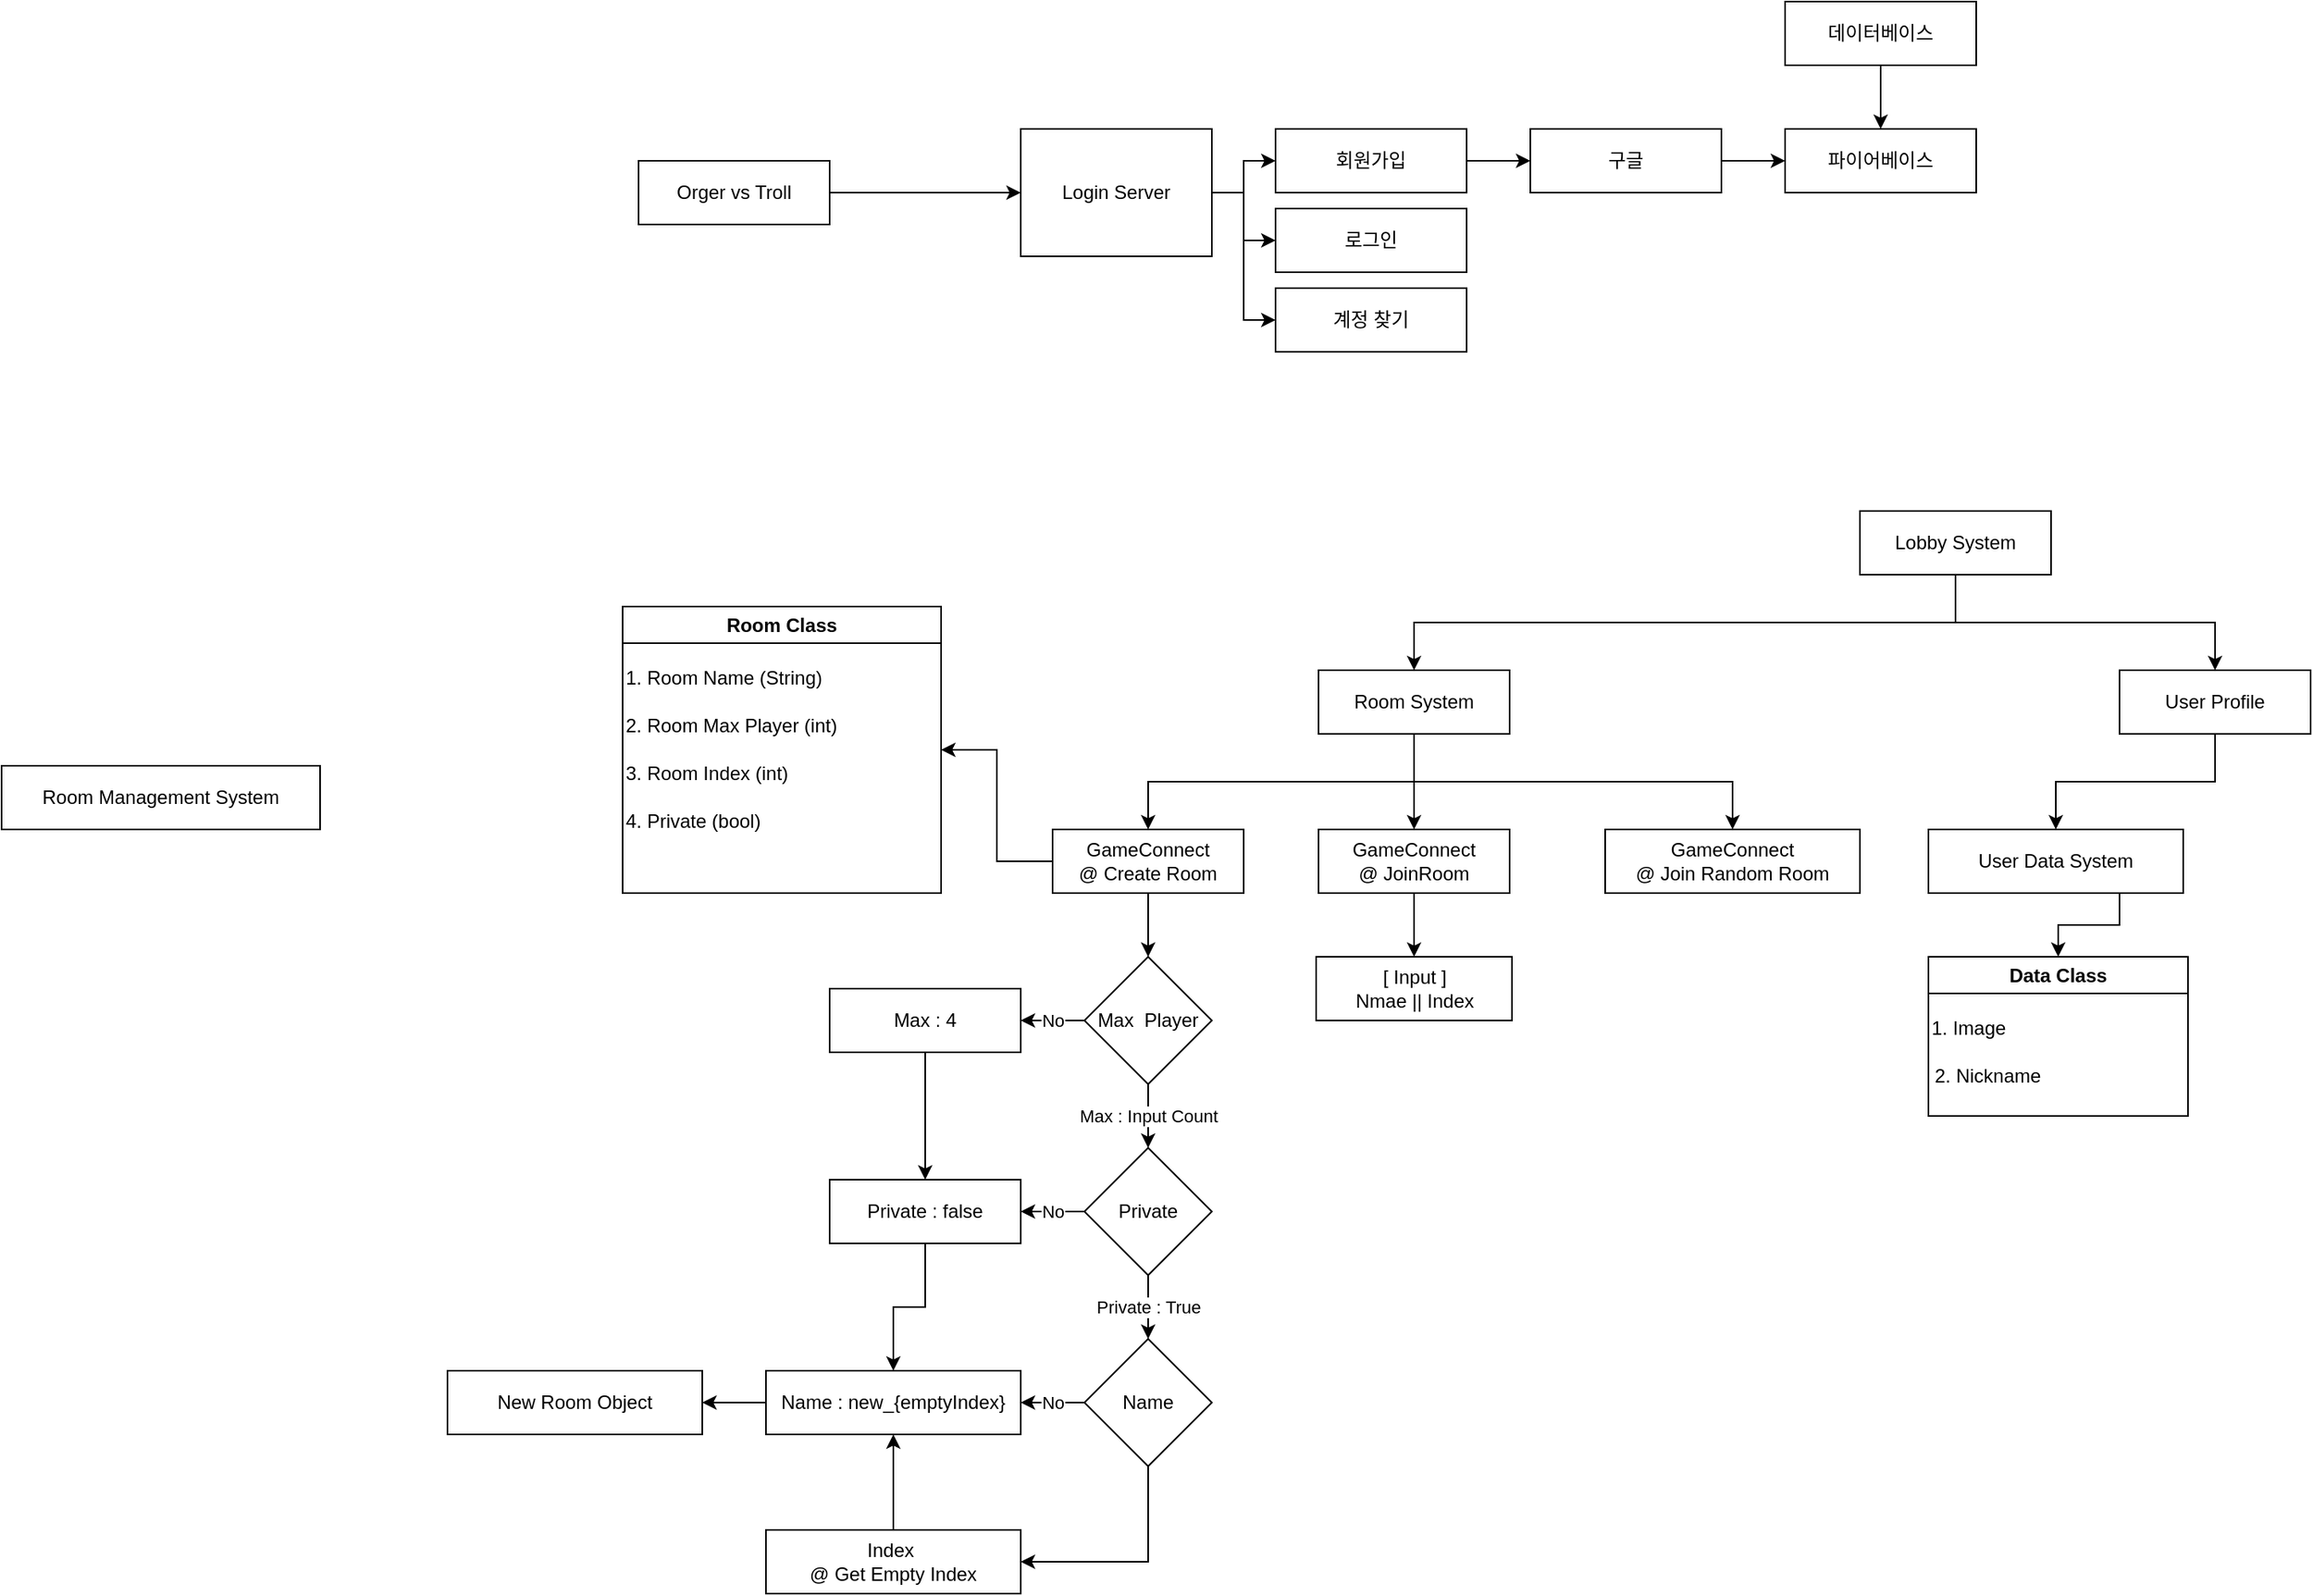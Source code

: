 <mxfile version="21.3.7" type="github">
  <diagram id="C5RBs43oDa-KdzZeNtuy" name="Page-1">
    <mxGraphModel dx="2336" dy="796" grid="1" gridSize="10" guides="1" tooltips="1" connect="1" arrows="1" fold="1" page="1" pageScale="1" pageWidth="827" pageHeight="1169" math="0" shadow="0">
      <root>
        <mxCell id="WIyWlLk6GJQsqaUBKTNV-0" />
        <mxCell id="WIyWlLk6GJQsqaUBKTNV-1" parent="WIyWlLk6GJQsqaUBKTNV-0" />
        <mxCell id="eu6iZmVDXHD_G9yCicwP-2" style="edgeStyle=orthogonalEdgeStyle;rounded=0;orthogonalLoop=1;jettySize=auto;html=1;exitX=1;exitY=0.5;exitDx=0;exitDy=0;entryX=0;entryY=0.5;entryDx=0;entryDy=0;" parent="WIyWlLk6GJQsqaUBKTNV-1" source="eu6iZmVDXHD_G9yCicwP-0" target="eu6iZmVDXHD_G9yCicwP-1" edge="1">
          <mxGeometry relative="1" as="geometry" />
        </mxCell>
        <mxCell id="eu6iZmVDXHD_G9yCicwP-0" value="Orger vs Troll" style="rounded=0;whiteSpace=wrap;html=1;" parent="WIyWlLk6GJQsqaUBKTNV-1" vertex="1">
          <mxGeometry x="40" y="140" width="120" height="40" as="geometry" />
        </mxCell>
        <mxCell id="eu6iZmVDXHD_G9yCicwP-5" style="edgeStyle=orthogonalEdgeStyle;rounded=0;orthogonalLoop=1;jettySize=auto;html=1;exitX=1;exitY=0.5;exitDx=0;exitDy=0;entryX=0;entryY=0.5;entryDx=0;entryDy=0;" parent="WIyWlLk6GJQsqaUBKTNV-1" source="eu6iZmVDXHD_G9yCicwP-1" target="eu6iZmVDXHD_G9yCicwP-3" edge="1">
          <mxGeometry relative="1" as="geometry" />
        </mxCell>
        <mxCell id="eu6iZmVDXHD_G9yCicwP-6" style="edgeStyle=orthogonalEdgeStyle;rounded=0;orthogonalLoop=1;jettySize=auto;html=1;exitX=1;exitY=0.5;exitDx=0;exitDy=0;entryX=0;entryY=0.5;entryDx=0;entryDy=0;" parent="WIyWlLk6GJQsqaUBKTNV-1" source="eu6iZmVDXHD_G9yCicwP-1" target="eu6iZmVDXHD_G9yCicwP-4" edge="1">
          <mxGeometry relative="1" as="geometry" />
        </mxCell>
        <mxCell id="eu6iZmVDXHD_G9yCicwP-8" style="edgeStyle=orthogonalEdgeStyle;rounded=0;orthogonalLoop=1;jettySize=auto;html=1;exitX=1;exitY=0.5;exitDx=0;exitDy=0;entryX=0;entryY=0.5;entryDx=0;entryDy=0;" parent="WIyWlLk6GJQsqaUBKTNV-1" source="eu6iZmVDXHD_G9yCicwP-1" target="eu6iZmVDXHD_G9yCicwP-7" edge="1">
          <mxGeometry relative="1" as="geometry" />
        </mxCell>
        <mxCell id="eu6iZmVDXHD_G9yCicwP-1" value="Login Server" style="rounded=0;whiteSpace=wrap;html=1;" parent="WIyWlLk6GJQsqaUBKTNV-1" vertex="1">
          <mxGeometry x="280" y="120" width="120" height="80" as="geometry" />
        </mxCell>
        <mxCell id="eu6iZmVDXHD_G9yCicwP-10" style="edgeStyle=orthogonalEdgeStyle;rounded=0;orthogonalLoop=1;jettySize=auto;html=1;exitX=1;exitY=0.5;exitDx=0;exitDy=0;entryX=0;entryY=0.5;entryDx=0;entryDy=0;" parent="WIyWlLk6GJQsqaUBKTNV-1" source="eu6iZmVDXHD_G9yCicwP-3" target="eu6iZmVDXHD_G9yCicwP-9" edge="1">
          <mxGeometry relative="1" as="geometry" />
        </mxCell>
        <mxCell id="eu6iZmVDXHD_G9yCicwP-3" value="회원가입" style="rounded=0;whiteSpace=wrap;html=1;" parent="WIyWlLk6GJQsqaUBKTNV-1" vertex="1">
          <mxGeometry x="440" y="120" width="120" height="40" as="geometry" />
        </mxCell>
        <mxCell id="eu6iZmVDXHD_G9yCicwP-4" value="로그인" style="rounded=0;whiteSpace=wrap;html=1;" parent="WIyWlLk6GJQsqaUBKTNV-1" vertex="1">
          <mxGeometry x="440" y="170" width="120" height="40" as="geometry" />
        </mxCell>
        <mxCell id="eu6iZmVDXHD_G9yCicwP-7" value="계정 찾기" style="rounded=0;whiteSpace=wrap;html=1;" parent="WIyWlLk6GJQsqaUBKTNV-1" vertex="1">
          <mxGeometry x="440" y="220" width="120" height="40" as="geometry" />
        </mxCell>
        <mxCell id="eu6iZmVDXHD_G9yCicwP-12" style="edgeStyle=orthogonalEdgeStyle;rounded=0;orthogonalLoop=1;jettySize=auto;html=1;exitX=1;exitY=0.5;exitDx=0;exitDy=0;entryX=0;entryY=0.5;entryDx=0;entryDy=0;" parent="WIyWlLk6GJQsqaUBKTNV-1" source="eu6iZmVDXHD_G9yCicwP-9" target="eu6iZmVDXHD_G9yCicwP-11" edge="1">
          <mxGeometry relative="1" as="geometry" />
        </mxCell>
        <mxCell id="eu6iZmVDXHD_G9yCicwP-9" value="구글" style="rounded=0;whiteSpace=wrap;html=1;" parent="WIyWlLk6GJQsqaUBKTNV-1" vertex="1">
          <mxGeometry x="600" y="120" width="120" height="40" as="geometry" />
        </mxCell>
        <mxCell id="eu6iZmVDXHD_G9yCicwP-11" value="파이어베이스" style="rounded=0;whiteSpace=wrap;html=1;" parent="WIyWlLk6GJQsqaUBKTNV-1" vertex="1">
          <mxGeometry x="760" y="120" width="120" height="40" as="geometry" />
        </mxCell>
        <mxCell id="eu6iZmVDXHD_G9yCicwP-14" style="edgeStyle=orthogonalEdgeStyle;rounded=0;orthogonalLoop=1;jettySize=auto;html=1;exitX=0.5;exitY=1;exitDx=0;exitDy=0;entryX=0.5;entryY=0;entryDx=0;entryDy=0;" parent="WIyWlLk6GJQsqaUBKTNV-1" source="eu6iZmVDXHD_G9yCicwP-13" target="eu6iZmVDXHD_G9yCicwP-11" edge="1">
          <mxGeometry relative="1" as="geometry" />
        </mxCell>
        <mxCell id="eu6iZmVDXHD_G9yCicwP-13" value="데이터베이스" style="rounded=0;whiteSpace=wrap;html=1;" parent="WIyWlLk6GJQsqaUBKTNV-1" vertex="1">
          <mxGeometry x="760" y="40" width="120" height="40" as="geometry" />
        </mxCell>
        <mxCell id="qGuW3kAqMhyCMjiLsScZ-16" style="edgeStyle=orthogonalEdgeStyle;rounded=0;orthogonalLoop=1;jettySize=auto;html=1;exitX=0.5;exitY=1;exitDx=0;exitDy=0;entryX=0.5;entryY=0;entryDx=0;entryDy=0;" edge="1" parent="WIyWlLk6GJQsqaUBKTNV-1" source="qGuW3kAqMhyCMjiLsScZ-0" target="qGuW3kAqMhyCMjiLsScZ-12">
          <mxGeometry relative="1" as="geometry" />
        </mxCell>
        <mxCell id="qGuW3kAqMhyCMjiLsScZ-17" style="edgeStyle=orthogonalEdgeStyle;rounded=0;orthogonalLoop=1;jettySize=auto;html=1;exitX=0.5;exitY=1;exitDx=0;exitDy=0;entryX=0.5;entryY=0;entryDx=0;entryDy=0;" edge="1" parent="WIyWlLk6GJQsqaUBKTNV-1" source="qGuW3kAqMhyCMjiLsScZ-0" target="qGuW3kAqMhyCMjiLsScZ-11">
          <mxGeometry relative="1" as="geometry" />
        </mxCell>
        <mxCell id="qGuW3kAqMhyCMjiLsScZ-0" value="Lobby System" style="rounded=0;whiteSpace=wrap;html=1;" vertex="1" parent="WIyWlLk6GJQsqaUBKTNV-1">
          <mxGeometry x="807" y="360" width="120" height="40" as="geometry" />
        </mxCell>
        <mxCell id="qGuW3kAqMhyCMjiLsScZ-43" style="edgeStyle=orthogonalEdgeStyle;rounded=0;orthogonalLoop=1;jettySize=auto;html=1;exitX=0;exitY=0.5;exitDx=0;exitDy=0;entryX=1;entryY=0.5;entryDx=0;entryDy=0;" edge="1" parent="WIyWlLk6GJQsqaUBKTNV-1" source="qGuW3kAqMhyCMjiLsScZ-5" target="qGuW3kAqMhyCMjiLsScZ-29">
          <mxGeometry relative="1" as="geometry" />
        </mxCell>
        <mxCell id="qGuW3kAqMhyCMjiLsScZ-44" style="edgeStyle=orthogonalEdgeStyle;rounded=0;orthogonalLoop=1;jettySize=auto;html=1;exitX=0.5;exitY=1;exitDx=0;exitDy=0;entryX=0.5;entryY=0;entryDx=0;entryDy=0;" edge="1" parent="WIyWlLk6GJQsqaUBKTNV-1" source="qGuW3kAqMhyCMjiLsScZ-5" target="qGuW3kAqMhyCMjiLsScZ-41">
          <mxGeometry relative="1" as="geometry" />
        </mxCell>
        <mxCell id="qGuW3kAqMhyCMjiLsScZ-5" value="GameConnect&lt;br&gt;@ Create Room" style="rounded=0;whiteSpace=wrap;html=1;" vertex="1" parent="WIyWlLk6GJQsqaUBKTNV-1">
          <mxGeometry x="300" y="560" width="120" height="40" as="geometry" />
        </mxCell>
        <mxCell id="qGuW3kAqMhyCMjiLsScZ-6" value="GameConnect&lt;br&gt;@ Join Random Room" style="rounded=0;whiteSpace=wrap;html=1;" vertex="1" parent="WIyWlLk6GJQsqaUBKTNV-1">
          <mxGeometry x="647" y="560" width="160" height="40" as="geometry" />
        </mxCell>
        <mxCell id="qGuW3kAqMhyCMjiLsScZ-40" style="edgeStyle=orthogonalEdgeStyle;rounded=0;orthogonalLoop=1;jettySize=auto;html=1;exitX=0.5;exitY=1;exitDx=0;exitDy=0;entryX=0.5;entryY=0;entryDx=0;entryDy=0;" edge="1" parent="WIyWlLk6GJQsqaUBKTNV-1" source="qGuW3kAqMhyCMjiLsScZ-7" target="qGuW3kAqMhyCMjiLsScZ-38">
          <mxGeometry relative="1" as="geometry" />
        </mxCell>
        <mxCell id="qGuW3kAqMhyCMjiLsScZ-7" value="GameConnect&lt;br&gt;@ JoinRoom" style="rounded=0;whiteSpace=wrap;html=1;" vertex="1" parent="WIyWlLk6GJQsqaUBKTNV-1">
          <mxGeometry x="467" y="560" width="120" height="40" as="geometry" />
        </mxCell>
        <mxCell id="qGuW3kAqMhyCMjiLsScZ-21" style="edgeStyle=orthogonalEdgeStyle;rounded=0;orthogonalLoop=1;jettySize=auto;html=1;exitX=0.5;exitY=1;exitDx=0;exitDy=0;entryX=0.5;entryY=0;entryDx=0;entryDy=0;" edge="1" parent="WIyWlLk6GJQsqaUBKTNV-1" source="qGuW3kAqMhyCMjiLsScZ-11" target="qGuW3kAqMhyCMjiLsScZ-20">
          <mxGeometry relative="1" as="geometry" />
        </mxCell>
        <mxCell id="qGuW3kAqMhyCMjiLsScZ-11" value="User Profile" style="rounded=0;whiteSpace=wrap;html=1;" vertex="1" parent="WIyWlLk6GJQsqaUBKTNV-1">
          <mxGeometry x="970" y="460" width="120" height="40" as="geometry" />
        </mxCell>
        <mxCell id="qGuW3kAqMhyCMjiLsScZ-13" style="edgeStyle=orthogonalEdgeStyle;rounded=0;orthogonalLoop=1;jettySize=auto;html=1;exitX=0.5;exitY=1;exitDx=0;exitDy=0;entryX=0.5;entryY=0;entryDx=0;entryDy=0;" edge="1" parent="WIyWlLk6GJQsqaUBKTNV-1" source="qGuW3kAqMhyCMjiLsScZ-12" target="qGuW3kAqMhyCMjiLsScZ-5">
          <mxGeometry relative="1" as="geometry" />
        </mxCell>
        <mxCell id="qGuW3kAqMhyCMjiLsScZ-18" style="edgeStyle=orthogonalEdgeStyle;rounded=0;orthogonalLoop=1;jettySize=auto;html=1;exitX=0.5;exitY=1;exitDx=0;exitDy=0;entryX=0.5;entryY=0;entryDx=0;entryDy=0;" edge="1" parent="WIyWlLk6GJQsqaUBKTNV-1" source="qGuW3kAqMhyCMjiLsScZ-12" target="qGuW3kAqMhyCMjiLsScZ-7">
          <mxGeometry relative="1" as="geometry" />
        </mxCell>
        <mxCell id="qGuW3kAqMhyCMjiLsScZ-19" style="edgeStyle=orthogonalEdgeStyle;rounded=0;orthogonalLoop=1;jettySize=auto;html=1;exitX=0.5;exitY=1;exitDx=0;exitDy=0;entryX=0.5;entryY=0;entryDx=0;entryDy=0;" edge="1" parent="WIyWlLk6GJQsqaUBKTNV-1" source="qGuW3kAqMhyCMjiLsScZ-12" target="qGuW3kAqMhyCMjiLsScZ-6">
          <mxGeometry relative="1" as="geometry" />
        </mxCell>
        <mxCell id="qGuW3kAqMhyCMjiLsScZ-12" value="Room System" style="rounded=0;whiteSpace=wrap;html=1;" vertex="1" parent="WIyWlLk6GJQsqaUBKTNV-1">
          <mxGeometry x="467" y="460" width="120" height="40" as="geometry" />
        </mxCell>
        <mxCell id="qGuW3kAqMhyCMjiLsScZ-26" style="edgeStyle=orthogonalEdgeStyle;rounded=0;orthogonalLoop=1;jettySize=auto;html=1;exitX=0.75;exitY=1;exitDx=0;exitDy=0;entryX=0.5;entryY=0;entryDx=0;entryDy=0;" edge="1" parent="WIyWlLk6GJQsqaUBKTNV-1" source="qGuW3kAqMhyCMjiLsScZ-20" target="qGuW3kAqMhyCMjiLsScZ-22">
          <mxGeometry relative="1" as="geometry" />
        </mxCell>
        <mxCell id="qGuW3kAqMhyCMjiLsScZ-20" value="User Data System" style="rounded=0;whiteSpace=wrap;html=1;" vertex="1" parent="WIyWlLk6GJQsqaUBKTNV-1">
          <mxGeometry x="850" y="560" width="160" height="40" as="geometry" />
        </mxCell>
        <mxCell id="qGuW3kAqMhyCMjiLsScZ-22" value="Data Class" style="swimlane;whiteSpace=wrap;html=1;" vertex="1" parent="WIyWlLk6GJQsqaUBKTNV-1">
          <mxGeometry x="850" y="640" width="163" height="100" as="geometry" />
        </mxCell>
        <mxCell id="qGuW3kAqMhyCMjiLsScZ-23" value="1. Image" style="text;html=1;strokeColor=none;fillColor=none;align=left;verticalAlign=middle;whiteSpace=wrap;rounded=0;" vertex="1" parent="qGuW3kAqMhyCMjiLsScZ-22">
          <mxGeometry y="30" width="160" height="30" as="geometry" />
        </mxCell>
        <mxCell id="qGuW3kAqMhyCMjiLsScZ-24" value="2. Nickname" style="text;html=1;strokeColor=none;fillColor=none;align=left;verticalAlign=middle;whiteSpace=wrap;rounded=0;" vertex="1" parent="qGuW3kAqMhyCMjiLsScZ-22">
          <mxGeometry x="1.5" y="60" width="160" height="30" as="geometry" />
        </mxCell>
        <mxCell id="qGuW3kAqMhyCMjiLsScZ-29" value="Room Class" style="swimlane;whiteSpace=wrap;html=1;" vertex="1" parent="WIyWlLk6GJQsqaUBKTNV-1">
          <mxGeometry x="30" y="420" width="200" height="180" as="geometry" />
        </mxCell>
        <mxCell id="qGuW3kAqMhyCMjiLsScZ-30" value="1. Room Name (String)" style="text;html=1;strokeColor=none;fillColor=none;align=left;verticalAlign=middle;whiteSpace=wrap;rounded=0;" vertex="1" parent="qGuW3kAqMhyCMjiLsScZ-29">
          <mxGeometry y="30" width="200" height="30" as="geometry" />
        </mxCell>
        <mxCell id="qGuW3kAqMhyCMjiLsScZ-31" value="2. Room Max Player (int)" style="text;html=1;strokeColor=none;fillColor=none;align=left;verticalAlign=middle;whiteSpace=wrap;rounded=0;" vertex="1" parent="qGuW3kAqMhyCMjiLsScZ-29">
          <mxGeometry y="60" width="200" height="30" as="geometry" />
        </mxCell>
        <mxCell id="qGuW3kAqMhyCMjiLsScZ-33" value="3. Room Index (int)" style="text;html=1;strokeColor=none;fillColor=none;align=left;verticalAlign=middle;whiteSpace=wrap;rounded=0;" vertex="1" parent="qGuW3kAqMhyCMjiLsScZ-29">
          <mxGeometry y="90" width="200" height="30" as="geometry" />
        </mxCell>
        <mxCell id="qGuW3kAqMhyCMjiLsScZ-52" value="4. Private (bool)" style="text;html=1;strokeColor=none;fillColor=none;align=left;verticalAlign=middle;whiteSpace=wrap;rounded=0;" vertex="1" parent="qGuW3kAqMhyCMjiLsScZ-29">
          <mxGeometry y="120" width="200" height="30" as="geometry" />
        </mxCell>
        <mxCell id="qGuW3kAqMhyCMjiLsScZ-38" value="[ Input ]&lt;br&gt;Nmae || Index" style="rounded=0;whiteSpace=wrap;html=1;" vertex="1" parent="WIyWlLk6GJQsqaUBKTNV-1">
          <mxGeometry x="465.5" y="640" width="123" height="40" as="geometry" />
        </mxCell>
        <mxCell id="qGuW3kAqMhyCMjiLsScZ-46" value="No" style="edgeStyle=orthogonalEdgeStyle;rounded=0;orthogonalLoop=1;jettySize=auto;html=1;exitX=0;exitY=0.5;exitDx=0;exitDy=0;entryX=1;entryY=0.5;entryDx=0;entryDy=0;" edge="1" parent="WIyWlLk6GJQsqaUBKTNV-1" source="qGuW3kAqMhyCMjiLsScZ-41" target="qGuW3kAqMhyCMjiLsScZ-45">
          <mxGeometry relative="1" as="geometry" />
        </mxCell>
        <mxCell id="qGuW3kAqMhyCMjiLsScZ-55" value="Max : Input Count" style="edgeStyle=orthogonalEdgeStyle;rounded=0;orthogonalLoop=1;jettySize=auto;html=1;exitX=0.5;exitY=1;exitDx=0;exitDy=0;entryX=0.5;entryY=0;entryDx=0;entryDy=0;" edge="1" parent="WIyWlLk6GJQsqaUBKTNV-1" source="qGuW3kAqMhyCMjiLsScZ-41" target="qGuW3kAqMhyCMjiLsScZ-47">
          <mxGeometry relative="1" as="geometry" />
        </mxCell>
        <mxCell id="qGuW3kAqMhyCMjiLsScZ-41" value="Max&amp;nbsp; Player" style="rhombus;whiteSpace=wrap;html=1;" vertex="1" parent="WIyWlLk6GJQsqaUBKTNV-1">
          <mxGeometry x="320" y="640" width="80" height="80" as="geometry" />
        </mxCell>
        <mxCell id="qGuW3kAqMhyCMjiLsScZ-63" style="edgeStyle=orthogonalEdgeStyle;rounded=0;orthogonalLoop=1;jettySize=auto;html=1;exitX=0.5;exitY=1;exitDx=0;exitDy=0;entryX=0.5;entryY=0;entryDx=0;entryDy=0;" edge="1" parent="WIyWlLk6GJQsqaUBKTNV-1" source="qGuW3kAqMhyCMjiLsScZ-45" target="qGuW3kAqMhyCMjiLsScZ-53">
          <mxGeometry relative="1" as="geometry" />
        </mxCell>
        <mxCell id="qGuW3kAqMhyCMjiLsScZ-45" value="Max : 4" style="rounded=0;whiteSpace=wrap;html=1;" vertex="1" parent="WIyWlLk6GJQsqaUBKTNV-1">
          <mxGeometry x="160" y="660" width="120" height="40" as="geometry" />
        </mxCell>
        <mxCell id="qGuW3kAqMhyCMjiLsScZ-54" value="No" style="edgeStyle=orthogonalEdgeStyle;rounded=0;orthogonalLoop=1;jettySize=auto;html=1;exitX=0;exitY=0.5;exitDx=0;exitDy=0;entryX=1;entryY=0.5;entryDx=0;entryDy=0;" edge="1" parent="WIyWlLk6GJQsqaUBKTNV-1" source="qGuW3kAqMhyCMjiLsScZ-47" target="qGuW3kAqMhyCMjiLsScZ-53">
          <mxGeometry relative="1" as="geometry" />
        </mxCell>
        <mxCell id="qGuW3kAqMhyCMjiLsScZ-57" value="Private : True" style="edgeStyle=orthogonalEdgeStyle;rounded=0;orthogonalLoop=1;jettySize=auto;html=1;exitX=0.5;exitY=1;exitDx=0;exitDy=0;entryX=0.5;entryY=0;entryDx=0;entryDy=0;" edge="1" parent="WIyWlLk6GJQsqaUBKTNV-1" source="qGuW3kAqMhyCMjiLsScZ-47" target="qGuW3kAqMhyCMjiLsScZ-56">
          <mxGeometry relative="1" as="geometry" />
        </mxCell>
        <mxCell id="qGuW3kAqMhyCMjiLsScZ-47" value="Private" style="rhombus;whiteSpace=wrap;html=1;" vertex="1" parent="WIyWlLk6GJQsqaUBKTNV-1">
          <mxGeometry x="320" y="760" width="80" height="80" as="geometry" />
        </mxCell>
        <mxCell id="qGuW3kAqMhyCMjiLsScZ-64" style="edgeStyle=orthogonalEdgeStyle;rounded=0;orthogonalLoop=1;jettySize=auto;html=1;exitX=0.5;exitY=1;exitDx=0;exitDy=0;entryX=0.5;entryY=0;entryDx=0;entryDy=0;" edge="1" parent="WIyWlLk6GJQsqaUBKTNV-1" source="qGuW3kAqMhyCMjiLsScZ-53" target="qGuW3kAqMhyCMjiLsScZ-58">
          <mxGeometry relative="1" as="geometry" />
        </mxCell>
        <mxCell id="qGuW3kAqMhyCMjiLsScZ-53" value="Private : false" style="rounded=0;whiteSpace=wrap;html=1;" vertex="1" parent="WIyWlLk6GJQsqaUBKTNV-1">
          <mxGeometry x="160" y="780" width="120" height="40" as="geometry" />
        </mxCell>
        <mxCell id="qGuW3kAqMhyCMjiLsScZ-59" value="No" style="edgeStyle=orthogonalEdgeStyle;rounded=0;orthogonalLoop=1;jettySize=auto;html=1;exitX=0;exitY=0.5;exitDx=0;exitDy=0;entryX=1;entryY=0.5;entryDx=0;entryDy=0;" edge="1" parent="WIyWlLk6GJQsqaUBKTNV-1" source="qGuW3kAqMhyCMjiLsScZ-56" target="qGuW3kAqMhyCMjiLsScZ-58">
          <mxGeometry relative="1" as="geometry" />
        </mxCell>
        <mxCell id="qGuW3kAqMhyCMjiLsScZ-61" style="edgeStyle=orthogonalEdgeStyle;rounded=0;orthogonalLoop=1;jettySize=auto;html=1;exitX=0.5;exitY=1;exitDx=0;exitDy=0;entryX=1;entryY=0.5;entryDx=0;entryDy=0;" edge="1" parent="WIyWlLk6GJQsqaUBKTNV-1" source="qGuW3kAqMhyCMjiLsScZ-56" target="qGuW3kAqMhyCMjiLsScZ-60">
          <mxGeometry relative="1" as="geometry" />
        </mxCell>
        <mxCell id="qGuW3kAqMhyCMjiLsScZ-56" value="Name" style="rhombus;whiteSpace=wrap;html=1;" vertex="1" parent="WIyWlLk6GJQsqaUBKTNV-1">
          <mxGeometry x="320" y="880" width="80" height="80" as="geometry" />
        </mxCell>
        <mxCell id="qGuW3kAqMhyCMjiLsScZ-67" style="edgeStyle=orthogonalEdgeStyle;rounded=0;orthogonalLoop=1;jettySize=auto;html=1;exitX=0;exitY=0.5;exitDx=0;exitDy=0;entryX=1;entryY=0.5;entryDx=0;entryDy=0;" edge="1" parent="WIyWlLk6GJQsqaUBKTNV-1" source="qGuW3kAqMhyCMjiLsScZ-58" target="qGuW3kAqMhyCMjiLsScZ-65">
          <mxGeometry relative="1" as="geometry" />
        </mxCell>
        <mxCell id="qGuW3kAqMhyCMjiLsScZ-58" value="Name : new_{emptyIndex}" style="rounded=0;whiteSpace=wrap;html=1;" vertex="1" parent="WIyWlLk6GJQsqaUBKTNV-1">
          <mxGeometry x="120" y="900" width="160" height="40" as="geometry" />
        </mxCell>
        <mxCell id="qGuW3kAqMhyCMjiLsScZ-62" style="edgeStyle=orthogonalEdgeStyle;rounded=0;orthogonalLoop=1;jettySize=auto;html=1;exitX=0.5;exitY=0;exitDx=0;exitDy=0;entryX=0.5;entryY=1;entryDx=0;entryDy=0;" edge="1" parent="WIyWlLk6GJQsqaUBKTNV-1" source="qGuW3kAqMhyCMjiLsScZ-60" target="qGuW3kAqMhyCMjiLsScZ-58">
          <mxGeometry relative="1" as="geometry" />
        </mxCell>
        <mxCell id="qGuW3kAqMhyCMjiLsScZ-60" value="Index&amp;nbsp;&lt;br&gt;@ Get Empty Index" style="rounded=0;whiteSpace=wrap;html=1;" vertex="1" parent="WIyWlLk6GJQsqaUBKTNV-1">
          <mxGeometry x="120" y="1000" width="160" height="40" as="geometry" />
        </mxCell>
        <mxCell id="qGuW3kAqMhyCMjiLsScZ-65" value="New Room Object" style="rounded=0;whiteSpace=wrap;html=1;" vertex="1" parent="WIyWlLk6GJQsqaUBKTNV-1">
          <mxGeometry x="-80" y="900" width="160" height="40" as="geometry" />
        </mxCell>
        <mxCell id="qGuW3kAqMhyCMjiLsScZ-68" value="Room Management System" style="rounded=0;whiteSpace=wrap;html=1;" vertex="1" parent="WIyWlLk6GJQsqaUBKTNV-1">
          <mxGeometry x="-360" y="520" width="200" height="40" as="geometry" />
        </mxCell>
      </root>
    </mxGraphModel>
  </diagram>
</mxfile>
